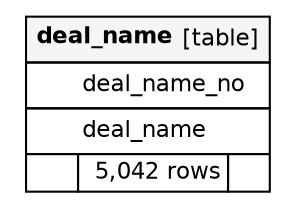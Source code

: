 // dot 2.40 on Mac OS X 10.12.6
// SchemaSpy rev Unknown
digraph "deal_name" {
  graph [
    rankdir="RL"
    bgcolor="#ffffff"
    nodesep="0.18"
    ranksep="0.46"
    fontname="Helvetica"
    fontsize="11"
    ration="compress"
  ];
  node [
    fontname="Helvetica"
    fontsize="11"
    shape="plaintext"
  ];
  edge [
    arrowsize="0.8"
  ];
  "deal_name" [
   label=<
    <TABLE BORDER="0" CELLBORDER="1" CELLSPACING="0" BGCOLOR="#ffffff">
      <TR><TD COLSPAN="3"  BGCOLOR="#f5f5f5"><TABLE BORDER="0" CELLSPACING="0"><TR><TD ALIGN="LEFT"><B>deal_name</B></TD><TD ALIGN="RIGHT">[table]</TD></TR></TABLE></TD></TR>
      <TR><TD PORT="deal_name_no" COLSPAN="3" ALIGN="LEFT"><TABLE BORDER="0" CELLSPACING="0" ALIGN="LEFT"><TR ALIGN="LEFT"><TD ALIGN="LEFT" FIXEDSIZE="TRUE" WIDTH="15" HEIGHT="16"></TD><TD ALIGN="LEFT" FIXEDSIZE="TRUE" WIDTH="83" HEIGHT="16">deal_name_no</TD></TR></TABLE></TD></TR>
      <TR><TD PORT="deal_name" COLSPAN="3" ALIGN="LEFT"><TABLE BORDER="0" CELLSPACING="0" ALIGN="LEFT"><TR ALIGN="LEFT"><TD ALIGN="LEFT" FIXEDSIZE="TRUE" WIDTH="15" HEIGHT="16"></TD><TD ALIGN="LEFT" FIXEDSIZE="TRUE" WIDTH="83" HEIGHT="16">deal_name</TD></TR></TABLE></TD></TR>
      <TR><TD ALIGN="LEFT" BGCOLOR="#ffffff">  </TD><TD ALIGN="RIGHT" BGCOLOR="#ffffff">5,042 rows</TD><TD ALIGN="RIGHT" BGCOLOR="#ffffff">  </TD></TR>
    </TABLE>>
    URL="tables/deal_name.html"
    tooltip="deal_name"
  ];
}
